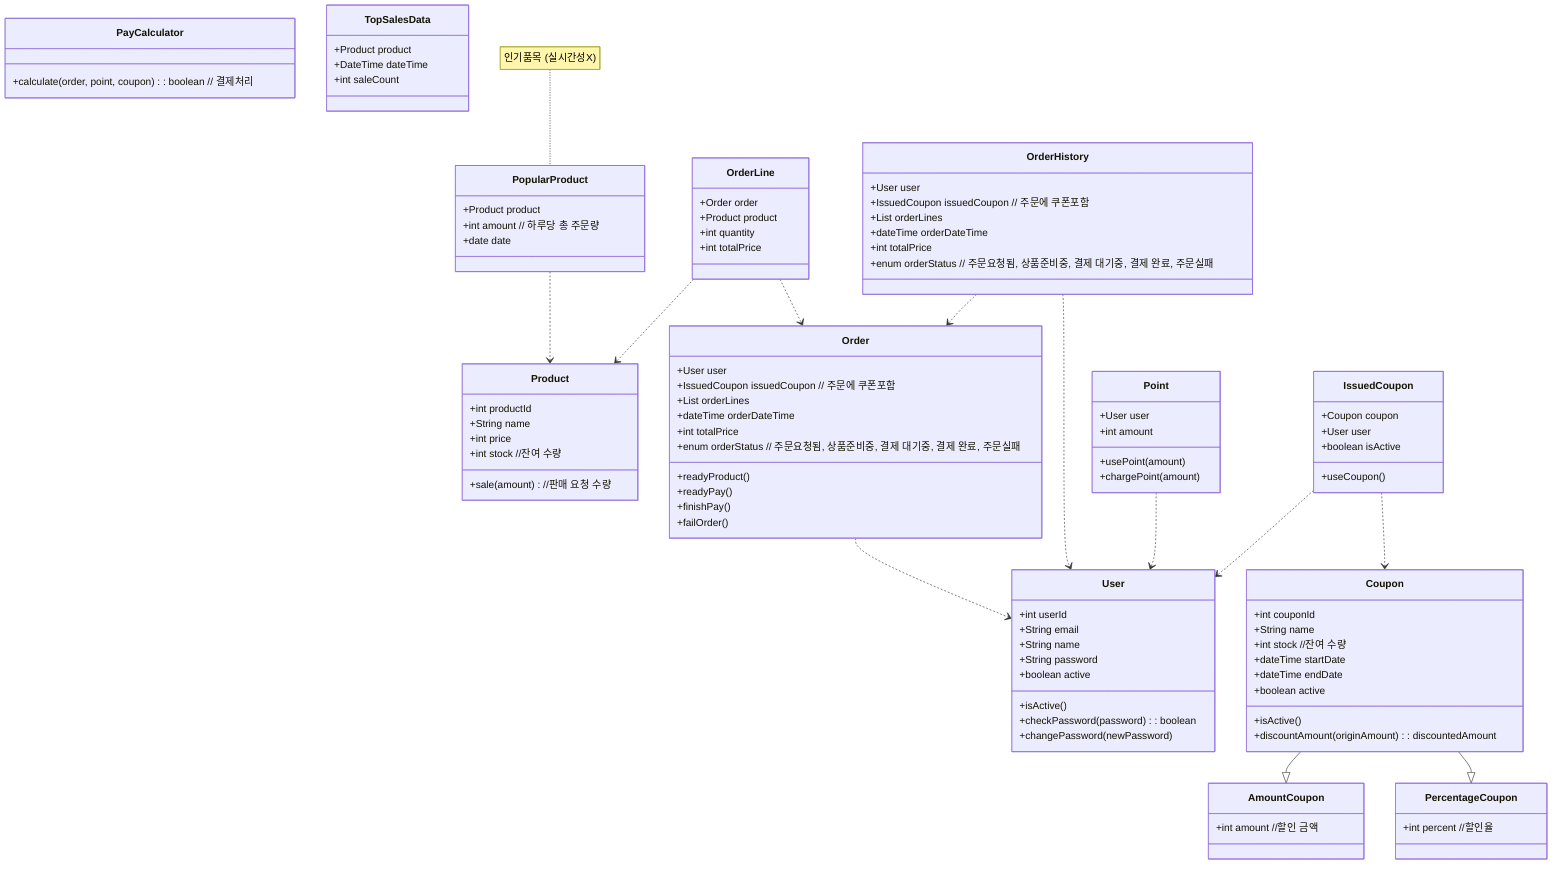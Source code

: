 classDiagram
    class Product {
        +int productId
        +String name
        +int price
        +int stock //잔여 수량
        +sale(amount) //판매 요청 수량
    }

    note for PopularProduct "인기품목 (실시간성X)"
    class PopularProduct {
        +Product product
        +int amount // 하루당 총 주문량
        +date date
    }
    PopularProduct ..> Product

    class User {
        +int userId
        +String email
        +String name
        +String password
        +boolean active
        +isActive()
        +checkPassword(password): boolean
        +changePassword(newPassword)
    }

    class Order {
        +User user
        +IssuedCoupon issuedCoupon // 주문에 쿠폰포함
        +List<OrderLine> orderLines
        +dateTime orderDateTime
        +int totalPrice
        +enum orderStatus // 주문요청됨, 상품준비중, 결제 대기중, 결제 완료, 주문실패
        +readyProduct()
        +readyPay()
        +finishPay()
        +failOrder()
    }
    Order ..> User

    class OrderLine {
        +Order order
        +Product product
        +int quantity
        +int totalPrice
    }
    OrderLine ..> Product
    OrderLine ..> Order

    class OrderHistory {
        +User user
        +IssuedCoupon issuedCoupon // 주문에 쿠폰포함
        +List<OrderLine> orderLines
        +dateTime orderDateTime
        +int totalPrice
        +enum orderStatus // 주문요청됨, 상품준비중, 결제 대기중, 결제 완료, 주문실패
    }
    OrderHistory ..> User
    OrderHistory ..> Order

    class Point {
        +User user
        +int amount
        +usePoint(amount)
        +chargePoint(amount)
    }
    Point ..> User

    class Coupon {
        +int couponId
        +String name
        +int stock //잔여 수량
        +dateTime startDate
        +dateTime endDate
        +boolean active
        +isActive()
        +discountAmount(originAmount): discountedAmount
    }

    class AmountCoupon {
        +int amount //할인 금액
    }
    Coupon --|> AmountCoupon

    class PercentageCoupon {
        +int percent //할인율
    }
    Coupon --|> PercentageCoupon

    class IssuedCoupon {
        +Coupon coupon
        +User user
        +boolean isActive
        +useCoupon()
    }
    IssuedCoupon ..> User
    IssuedCoupon ..> Coupon

    class PayCalculator {
        +calculate(order, point, coupon): boolean // 결제처리
    }

    class TopSalesData {
        +Product product
        +DateTime dateTime
        +int saleCount
    }